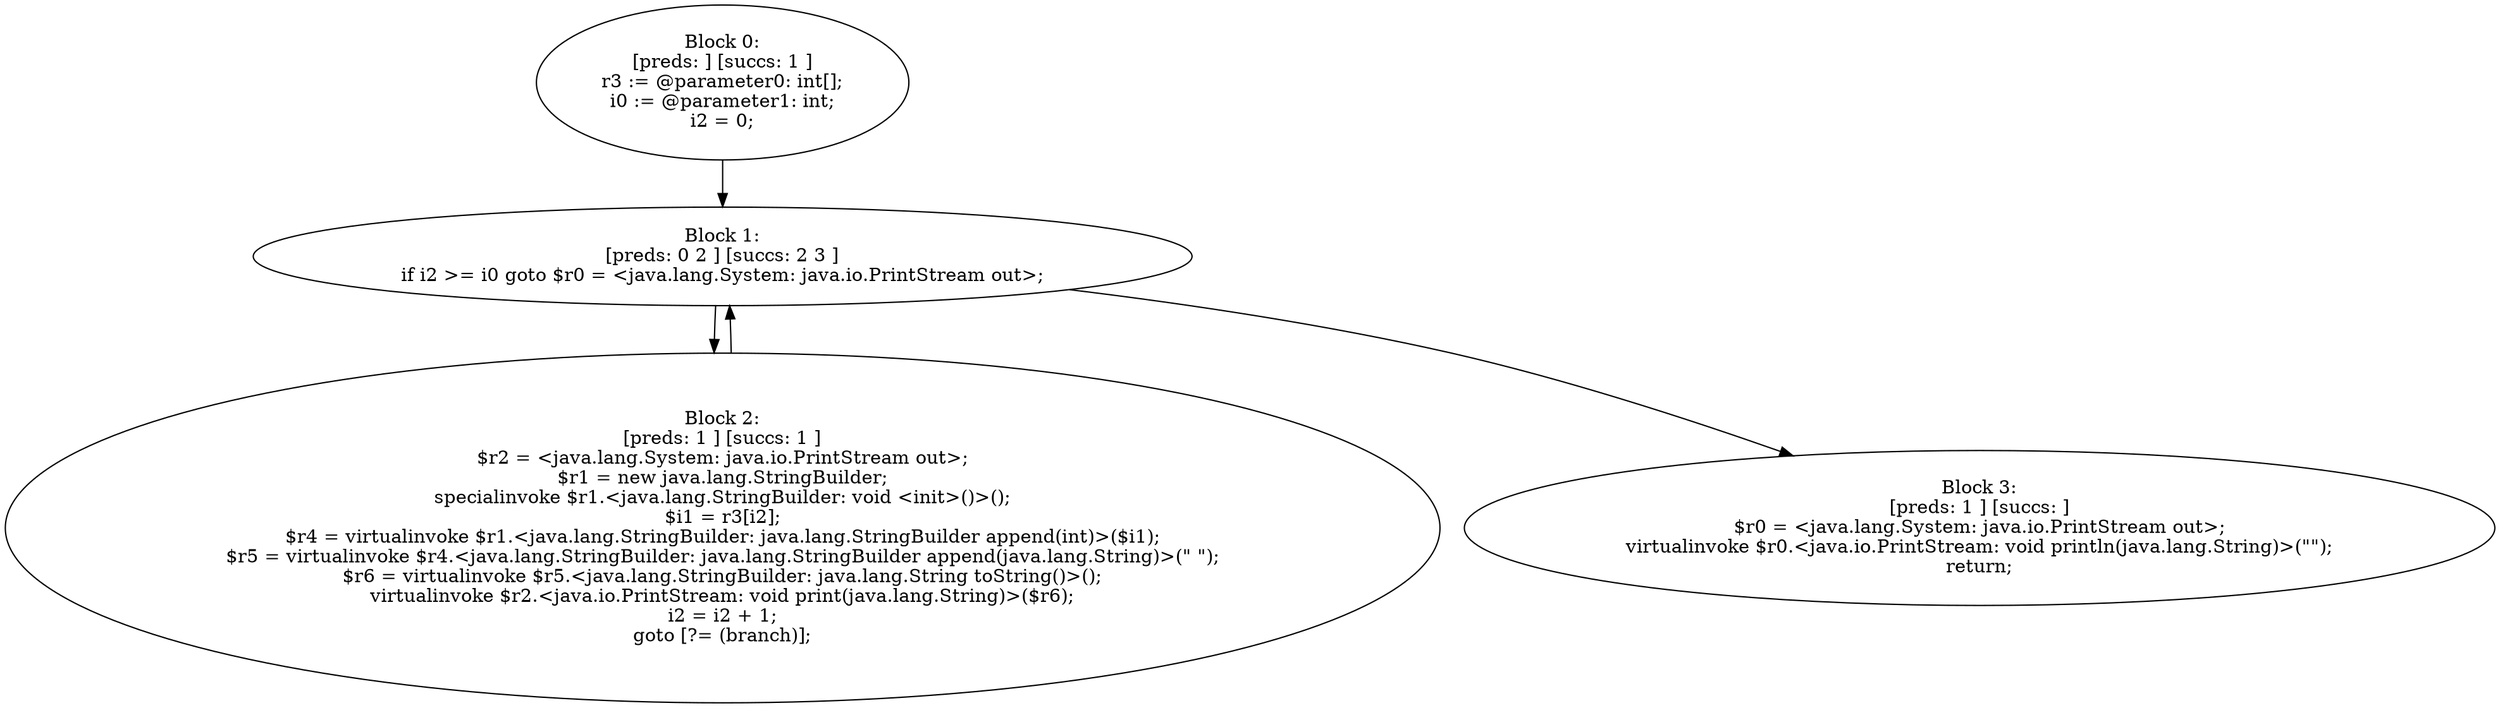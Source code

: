 digraph "unitGraph" {
    "Block 0:
[preds: ] [succs: 1 ]
r3 := @parameter0: int[];
i0 := @parameter1: int;
i2 = 0;
"
    "Block 1:
[preds: 0 2 ] [succs: 2 3 ]
if i2 >= i0 goto $r0 = <java.lang.System: java.io.PrintStream out>;
"
    "Block 2:
[preds: 1 ] [succs: 1 ]
$r2 = <java.lang.System: java.io.PrintStream out>;
$r1 = new java.lang.StringBuilder;
specialinvoke $r1.<java.lang.StringBuilder: void <init>()>();
$i1 = r3[i2];
$r4 = virtualinvoke $r1.<java.lang.StringBuilder: java.lang.StringBuilder append(int)>($i1);
$r5 = virtualinvoke $r4.<java.lang.StringBuilder: java.lang.StringBuilder append(java.lang.String)>(\" \");
$r6 = virtualinvoke $r5.<java.lang.StringBuilder: java.lang.String toString()>();
virtualinvoke $r2.<java.io.PrintStream: void print(java.lang.String)>($r6);
i2 = i2 + 1;
goto [?= (branch)];
"
    "Block 3:
[preds: 1 ] [succs: ]
$r0 = <java.lang.System: java.io.PrintStream out>;
virtualinvoke $r0.<java.io.PrintStream: void println(java.lang.String)>(\"\");
return;
"
    "Block 0:
[preds: ] [succs: 1 ]
r3 := @parameter0: int[];
i0 := @parameter1: int;
i2 = 0;
"->"Block 1:
[preds: 0 2 ] [succs: 2 3 ]
if i2 >= i0 goto $r0 = <java.lang.System: java.io.PrintStream out>;
";
    "Block 1:
[preds: 0 2 ] [succs: 2 3 ]
if i2 >= i0 goto $r0 = <java.lang.System: java.io.PrintStream out>;
"->"Block 2:
[preds: 1 ] [succs: 1 ]
$r2 = <java.lang.System: java.io.PrintStream out>;
$r1 = new java.lang.StringBuilder;
specialinvoke $r1.<java.lang.StringBuilder: void <init>()>();
$i1 = r3[i2];
$r4 = virtualinvoke $r1.<java.lang.StringBuilder: java.lang.StringBuilder append(int)>($i1);
$r5 = virtualinvoke $r4.<java.lang.StringBuilder: java.lang.StringBuilder append(java.lang.String)>(\" \");
$r6 = virtualinvoke $r5.<java.lang.StringBuilder: java.lang.String toString()>();
virtualinvoke $r2.<java.io.PrintStream: void print(java.lang.String)>($r6);
i2 = i2 + 1;
goto [?= (branch)];
";
    "Block 1:
[preds: 0 2 ] [succs: 2 3 ]
if i2 >= i0 goto $r0 = <java.lang.System: java.io.PrintStream out>;
"->"Block 3:
[preds: 1 ] [succs: ]
$r0 = <java.lang.System: java.io.PrintStream out>;
virtualinvoke $r0.<java.io.PrintStream: void println(java.lang.String)>(\"\");
return;
";
    "Block 2:
[preds: 1 ] [succs: 1 ]
$r2 = <java.lang.System: java.io.PrintStream out>;
$r1 = new java.lang.StringBuilder;
specialinvoke $r1.<java.lang.StringBuilder: void <init>()>();
$i1 = r3[i2];
$r4 = virtualinvoke $r1.<java.lang.StringBuilder: java.lang.StringBuilder append(int)>($i1);
$r5 = virtualinvoke $r4.<java.lang.StringBuilder: java.lang.StringBuilder append(java.lang.String)>(\" \");
$r6 = virtualinvoke $r5.<java.lang.StringBuilder: java.lang.String toString()>();
virtualinvoke $r2.<java.io.PrintStream: void print(java.lang.String)>($r6);
i2 = i2 + 1;
goto [?= (branch)];
"->"Block 1:
[preds: 0 2 ] [succs: 2 3 ]
if i2 >= i0 goto $r0 = <java.lang.System: java.io.PrintStream out>;
";
}
